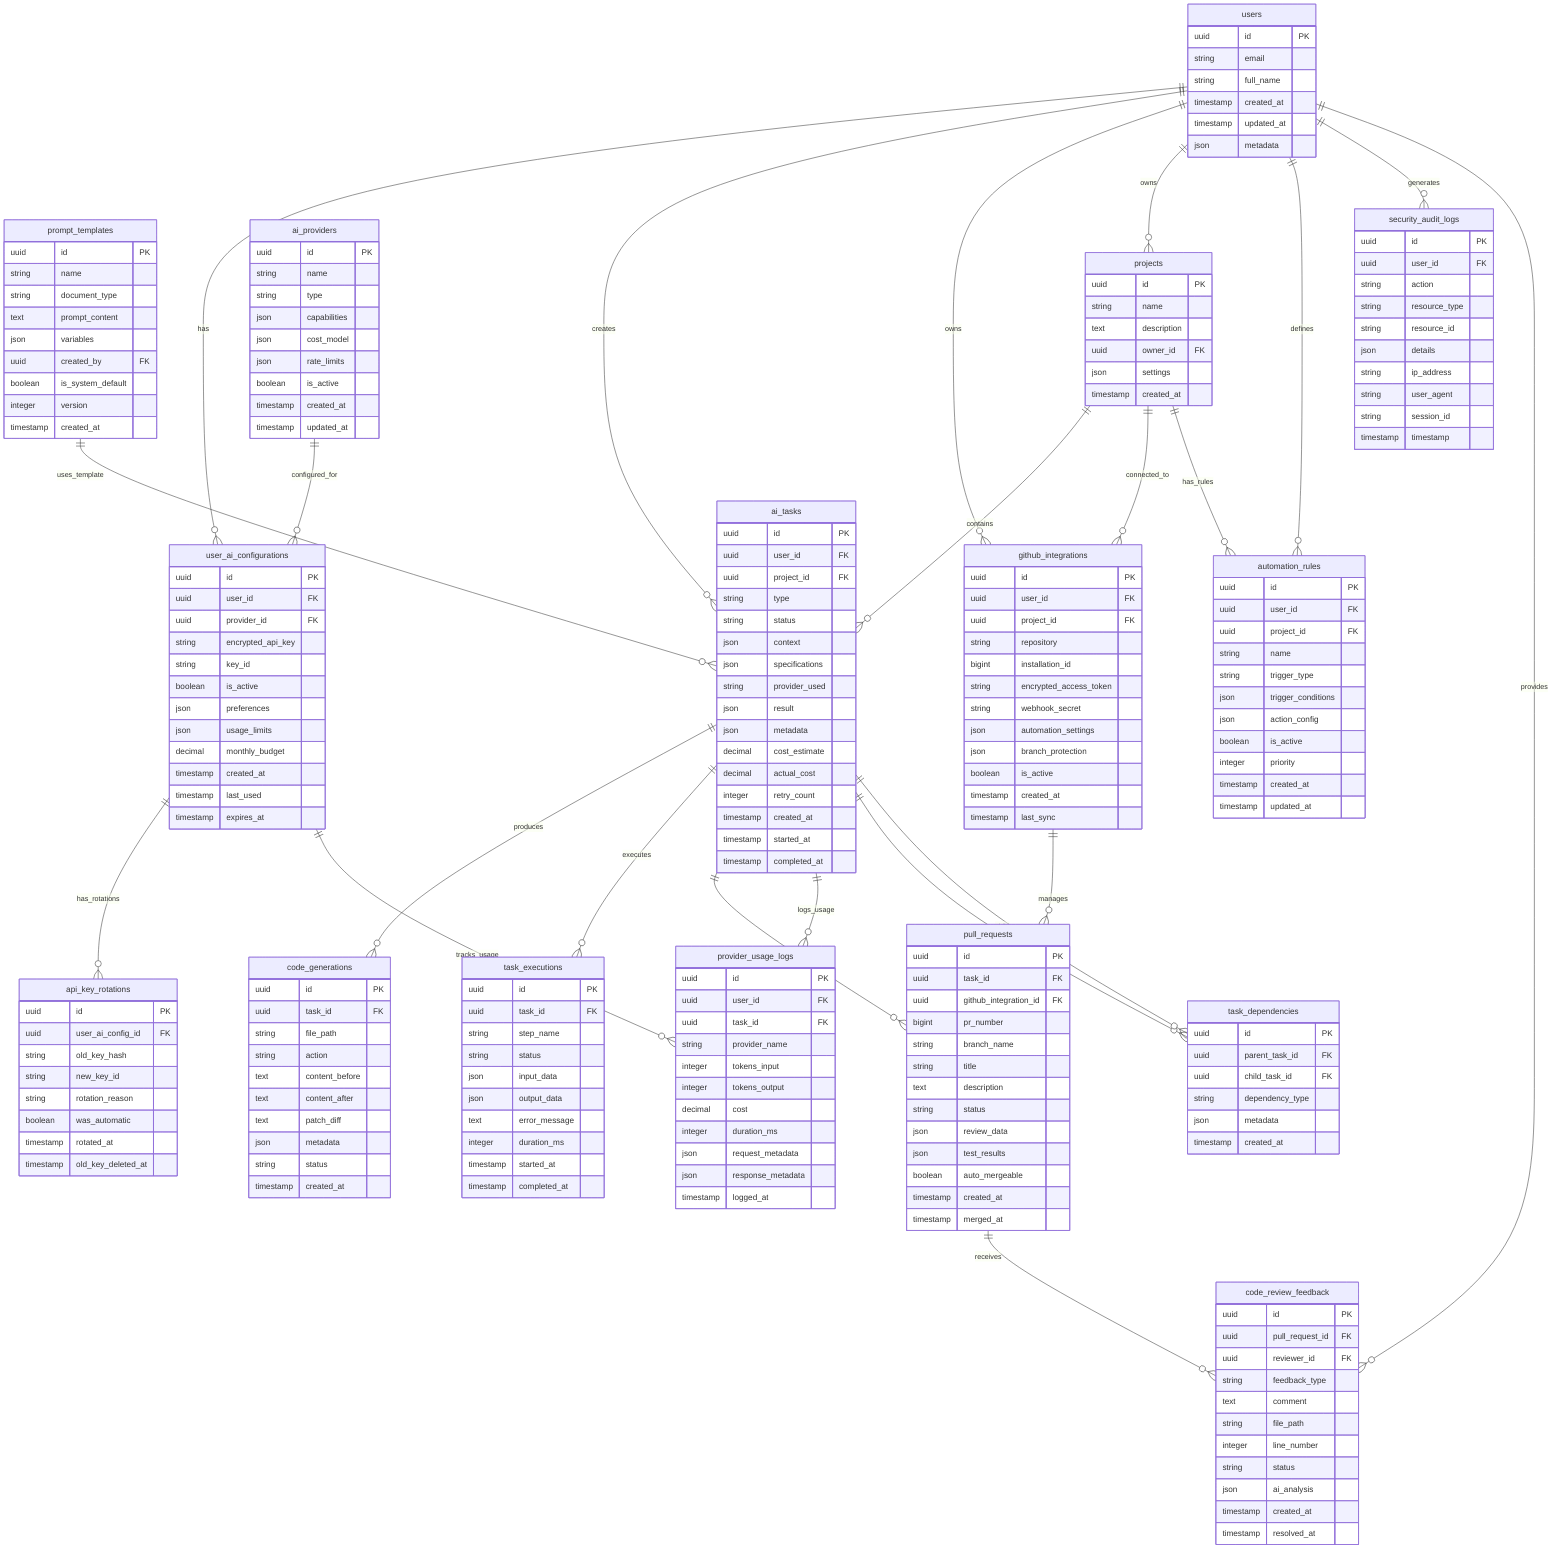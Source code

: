 %% Database Schema Design
%% AI Code Assistant Integration Tables

erDiagram
    %% Existing SDLC Platform Tables
    users {
        uuid id PK
        string email
        string full_name
        timestamp created_at
        timestamp updated_at
        json metadata
    }
    
    prompt_templates {
        uuid id PK
        string name
        string document_type
        text prompt_content
        json variables
        uuid created_by FK
        boolean is_system_default
        integer version
        timestamp created_at
    }
    
    projects {
        uuid id PK
        string name
        text description
        uuid owner_id FK
        json settings
        timestamp created_at
    }
    
    %% New AI Integration Tables
    ai_providers {
        uuid id PK
        string name
        string type
        json capabilities
        json cost_model
        json rate_limits
        boolean is_active
        timestamp created_at
        timestamp updated_at
    }
    
    user_ai_configurations {
        uuid id PK
        uuid user_id FK
        uuid provider_id FK
        string encrypted_api_key
        string key_id
        boolean is_active
        json preferences
        json usage_limits
        decimal monthly_budget
        timestamp created_at
        timestamp last_used
        timestamp expires_at
    }
    
    ai_tasks {
        uuid id PK
        uuid user_id FK
        uuid project_id FK
        string type
        string status
        json context
        json specifications
        string provider_used
        json result
        json metadata
        decimal cost_estimate
        decimal actual_cost
        integer retry_count
        timestamp created_at
        timestamp started_at
        timestamp completed_at
    }
    
    github_integrations {
        uuid id PK
        uuid user_id FK
        uuid project_id FK
        string repository
        bigint installation_id
        string encrypted_access_token
        string webhook_secret
        json automation_settings
        json branch_protection
        boolean is_active
        timestamp created_at
        timestamp last_sync
    }
    
    code_generations {
        uuid id PK
        uuid task_id FK
        string file_path
        string action
        text content_before
        text content_after
        text patch_diff
        json metadata
        string status
        timestamp created_at
    }
    
    task_executions {
        uuid id PK
        uuid task_id FK
        string step_name
        string status
        json input_data
        json output_data
        text error_message
        integer duration_ms
        timestamp started_at
        timestamp completed_at
    }
    
    pull_requests {
        uuid id PK
        uuid task_id FK
        uuid github_integration_id FK
        bigint pr_number
        string branch_name
        string title
        text description
        string status
        json review_data
        json test_results
        boolean auto_mergeable
        timestamp created_at
        timestamp merged_at
    }
    
    api_key_rotations {
        uuid id PK
        uuid user_ai_config_id FK
        string old_key_hash
        string new_key_id
        string rotation_reason
        boolean was_automatic
        timestamp rotated_at
        timestamp old_key_deleted_at
    }
    
    provider_usage_logs {
        uuid id PK
        uuid user_id FK
        uuid task_id FK
        string provider_name
        integer tokens_input
        integer tokens_output
        decimal cost
        integer duration_ms
        json request_metadata
        json response_metadata
        timestamp logged_at
    }
    
    security_audit_logs {
        uuid id PK
        uuid user_id FK
        string action
        string resource_type
        string resource_id
        json details
        string ip_address
        string user_agent
        string session_id
        timestamp timestamp
    }
    
    task_dependencies {
        uuid id PK
        uuid parent_task_id FK
        uuid child_task_id FK
        string dependency_type
        json metadata
        timestamp created_at
    }
    
    automation_rules {
        uuid id PK
        uuid user_id FK
        uuid project_id FK
        string name
        string trigger_type
        json trigger_conditions
        json action_config
        boolean is_active
        integer priority
        timestamp created_at
        timestamp updated_at
    }
    
    code_review_feedback {
        uuid id PK
        uuid pull_request_id FK
        uuid reviewer_id FK
        string feedback_type
        text comment
        string file_path
        integer line_number
        string status
        json ai_analysis
        timestamp created_at
        timestamp resolved_at
    }
    
    %% Relationships
    users ||--o{ user_ai_configurations : "has"
    users ||--o{ ai_tasks : "creates"
    users ||--o{ github_integrations : "owns"
    users ||--o{ projects : "owns"
    users ||--o{ automation_rules : "defines"
    users ||--o{ security_audit_logs : "generates"
    
    ai_providers ||--o{ user_ai_configurations : "configured_for"
    
    user_ai_configurations ||--o{ api_key_rotations : "has_rotations"
    user_ai_configurations ||--o{ provider_usage_logs : "tracks_usage"
    
    projects ||--o{ ai_tasks : "contains"
    projects ||--o{ github_integrations : "connected_to"
    projects ||--o{ automation_rules : "has_rules"
    
    ai_tasks ||--o{ code_generations : "produces"
    ai_tasks ||--o{ task_executions : "executes"
    ai_tasks ||--o{ pull_requests : "creates"
    ai_tasks ||--o{ provider_usage_logs : "logs_usage"
    ai_tasks ||--o{ task_dependencies : "parent"
    ai_tasks ||--o{ task_dependencies : "child"
    
    github_integrations ||--o{ pull_requests : "manages"
    
    pull_requests ||--o{ code_review_feedback : "receives"
    
    prompt_templates ||--o{ ai_tasks : "uses_template"
    
    users ||--o{ code_review_feedback : "provides"
    
    %% Indexes and Constraints
    %% user_ai_configurations: UNIQUE(user_id, provider_id)
    %% ai_tasks: INDEX(user_id, status, created_at)
    %% provider_usage_logs: INDEX(user_id, logged_at)
    %% security_audit_logs: INDEX(user_id, timestamp)
    %% task_executions: INDEX(task_id, started_at)
    %% pull_requests: UNIQUE(github_integration_id, pr_number)